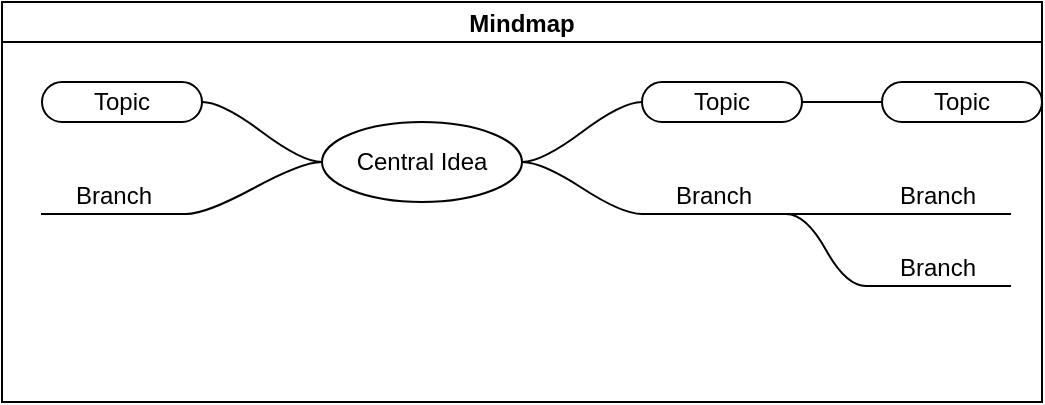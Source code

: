<mxfile>
    <diagram id="WR93sZi2yjA99-aZKfsT" name="Page-1">
        <mxGraphModel dx="899" dy="790" grid="1" gridSize="10" guides="1" tooltips="1" connect="1" arrows="1" fold="1" page="1" pageScale="1" pageWidth="827" pageHeight="1169" math="0" shadow="0">
            <root>
                <mxCell id="0"/>
                <mxCell id="1" parent="0"/>
                <mxCell id="2" value="Mindmap" style="swimlane;startSize=20;horizontal=1;containerType=tree;" vertex="1" parent="1">
                    <mxGeometry x="130" y="300" width="520" height="200" as="geometry"/>
                </mxCell>
                <mxCell id="3" value="" style="edgeStyle=entityRelationEdgeStyle;startArrow=none;endArrow=none;segment=10;curved=1;" edge="1" parent="2" source="7" target="8">
                    <mxGeometry relative="1" as="geometry"/>
                </mxCell>
                <mxCell id="4" value="" style="edgeStyle=entityRelationEdgeStyle;startArrow=none;endArrow=none;segment=10;curved=1;" edge="1" parent="2" source="7" target="9">
                    <mxGeometry relative="1" as="geometry"/>
                </mxCell>
                <mxCell id="5" value="" style="edgeStyle=entityRelationEdgeStyle;startArrow=none;endArrow=none;segment=10;curved=1;" edge="1" parent="2" source="7" target="10">
                    <mxGeometry relative="1" as="geometry"/>
                </mxCell>
                <mxCell id="6" value="" style="edgeStyle=entityRelationEdgeStyle;startArrow=none;endArrow=none;segment=10;curved=1;" edge="1" parent="2" source="7" target="11">
                    <mxGeometry relative="1" as="geometry"/>
                </mxCell>
                <mxCell id="7" value="Central Idea" style="ellipse;whiteSpace=wrap;html=1;align=center;treeFolding=1;treeMoving=1;newEdgeStyle={&quot;edgeStyle&quot;:&quot;entityRelationEdgeStyle&quot;,&quot;startArrow&quot;:&quot;none&quot;,&quot;endArrow&quot;:&quot;none&quot;,&quot;segment&quot;:10,&quot;curved&quot;:1};" vertex="1" parent="2">
                    <mxGeometry x="160" y="60" width="100" height="40" as="geometry"/>
                </mxCell>
                <mxCell id="8" value="Topic" style="whiteSpace=wrap;html=1;rounded=1;arcSize=50;align=center;verticalAlign=middle;strokeWidth=1;autosize=1;spacing=4;treeFolding=1;treeMoving=1;newEdgeStyle={&quot;edgeStyle&quot;:&quot;entityRelationEdgeStyle&quot;,&quot;startArrow&quot;:&quot;none&quot;,&quot;endArrow&quot;:&quot;none&quot;,&quot;segment&quot;:10,&quot;curved&quot;:1};" vertex="1" parent="2">
                    <mxGeometry x="320" y="40" width="80" height="20" as="geometry"/>
                </mxCell>
                <mxCell id="9" value="Branch" style="whiteSpace=wrap;html=1;shape=partialRectangle;top=0;left=0;bottom=1;right=0;points=[[0,1],[1,1]];fillColor=none;align=center;verticalAlign=bottom;routingCenterY=0.5;snapToPoint=1;autosize=1;treeFolding=1;treeMoving=1;newEdgeStyle={&quot;edgeStyle&quot;:&quot;entityRelationEdgeStyle&quot;,&quot;startArrow&quot;:&quot;none&quot;,&quot;endArrow&quot;:&quot;none&quot;,&quot;segment&quot;:10,&quot;curved&quot;:1};" vertex="1" parent="2">
                    <mxGeometry x="320" y="80" width="72" height="26" as="geometry"/>
                </mxCell>
                <mxCell id="10" value="Topic" style="whiteSpace=wrap;html=1;rounded=1;arcSize=50;align=center;verticalAlign=middle;strokeWidth=1;autosize=1;spacing=4;treeFolding=1;treeMoving=1;newEdgeStyle={&quot;edgeStyle&quot;:&quot;entityRelationEdgeStyle&quot;,&quot;startArrow&quot;:&quot;none&quot;,&quot;endArrow&quot;:&quot;none&quot;,&quot;segment&quot;:10,&quot;curved&quot;:1};" vertex="1" parent="2">
                    <mxGeometry x="20" y="40" width="80" height="20" as="geometry"/>
                </mxCell>
                <mxCell id="11" value="Branch" style="whiteSpace=wrap;html=1;shape=partialRectangle;top=0;left=0;bottom=1;right=0;points=[[0,1],[1,1]];fillColor=none;align=center;verticalAlign=bottom;routingCenterY=0.5;snapToPoint=1;autosize=1;treeFolding=1;treeMoving=1;newEdgeStyle={&quot;edgeStyle&quot;:&quot;entityRelationEdgeStyle&quot;,&quot;startArrow&quot;:&quot;none&quot;,&quot;endArrow&quot;:&quot;none&quot;,&quot;segment&quot;:10,&quot;curved&quot;:1};" vertex="1" parent="2">
                    <mxGeometry x="20" y="80" width="72" height="26" as="geometry"/>
                </mxCell>
                <mxCell id="12" value="" style="edgeStyle=entityRelationEdgeStyle;startArrow=none;endArrow=none;segment=10;curved=1;" edge="1" target="13" source="8" parent="2">
                    <mxGeometry relative="1" as="geometry">
                        <mxPoint x="390" y="380" as="sourcePoint"/>
                    </mxGeometry>
                </mxCell>
                <mxCell id="13" value="Topic" style="whiteSpace=wrap;html=1;rounded=1;arcSize=50;align=center;verticalAlign=middle;strokeWidth=1;autosize=1;spacing=4;treeFolding=1;treeMoving=1;newEdgeStyle={&quot;edgeStyle&quot;:&quot;entityRelationEdgeStyle&quot;,&quot;startArrow&quot;:&quot;none&quot;,&quot;endArrow&quot;:&quot;none&quot;,&quot;segment&quot;:10,&quot;curved&quot;:1};" vertex="1" parent="2">
                    <mxGeometry x="440" y="40" width="80" height="20" as="geometry"/>
                </mxCell>
                <mxCell id="14" value="" style="edgeStyle=entityRelationEdgeStyle;startArrow=none;endArrow=none;segment=10;curved=1;" edge="1" target="15" source="9" parent="2">
                    <mxGeometry relative="1" as="geometry">
                        <mxPoint x="390" y="380" as="sourcePoint"/>
                    </mxGeometry>
                </mxCell>
                <mxCell id="15" value="Branch" style="whiteSpace=wrap;html=1;shape=partialRectangle;top=0;left=0;bottom=1;right=0;points=[[0,1],[1,1]];fillColor=none;align=center;verticalAlign=bottom;routingCenterY=0.5;snapToPoint=1;autosize=1;treeFolding=1;treeMoving=1;newEdgeStyle={&quot;edgeStyle&quot;:&quot;entityRelationEdgeStyle&quot;,&quot;startArrow&quot;:&quot;none&quot;,&quot;endArrow&quot;:&quot;none&quot;,&quot;segment&quot;:10,&quot;curved&quot;:1};" vertex="1" parent="2">
                    <mxGeometry x="432" y="80" width="72" height="26" as="geometry"/>
                </mxCell>
                <mxCell id="16" value="" style="edgeStyle=entityRelationEdgeStyle;startArrow=none;endArrow=none;segment=10;curved=1;" edge="1" target="17" source="9" parent="2">
                    <mxGeometry relative="1" as="geometry">
                        <mxPoint x="390" y="380" as="sourcePoint"/>
                    </mxGeometry>
                </mxCell>
                <mxCell id="17" value="Branch" style="whiteSpace=wrap;html=1;shape=partialRectangle;top=0;left=0;bottom=1;right=0;points=[[0,1],[1,1]];fillColor=none;align=center;verticalAlign=bottom;routingCenterY=0.5;snapToPoint=1;autosize=1;treeFolding=1;treeMoving=1;newEdgeStyle={&quot;edgeStyle&quot;:&quot;entityRelationEdgeStyle&quot;,&quot;startArrow&quot;:&quot;none&quot;,&quot;endArrow&quot;:&quot;none&quot;,&quot;segment&quot;:10,&quot;curved&quot;:1};" vertex="1" parent="2">
                    <mxGeometry x="432" y="116" width="72" height="26" as="geometry"/>
                </mxCell>
            </root>
        </mxGraphModel>
    </diagram>
</mxfile>
